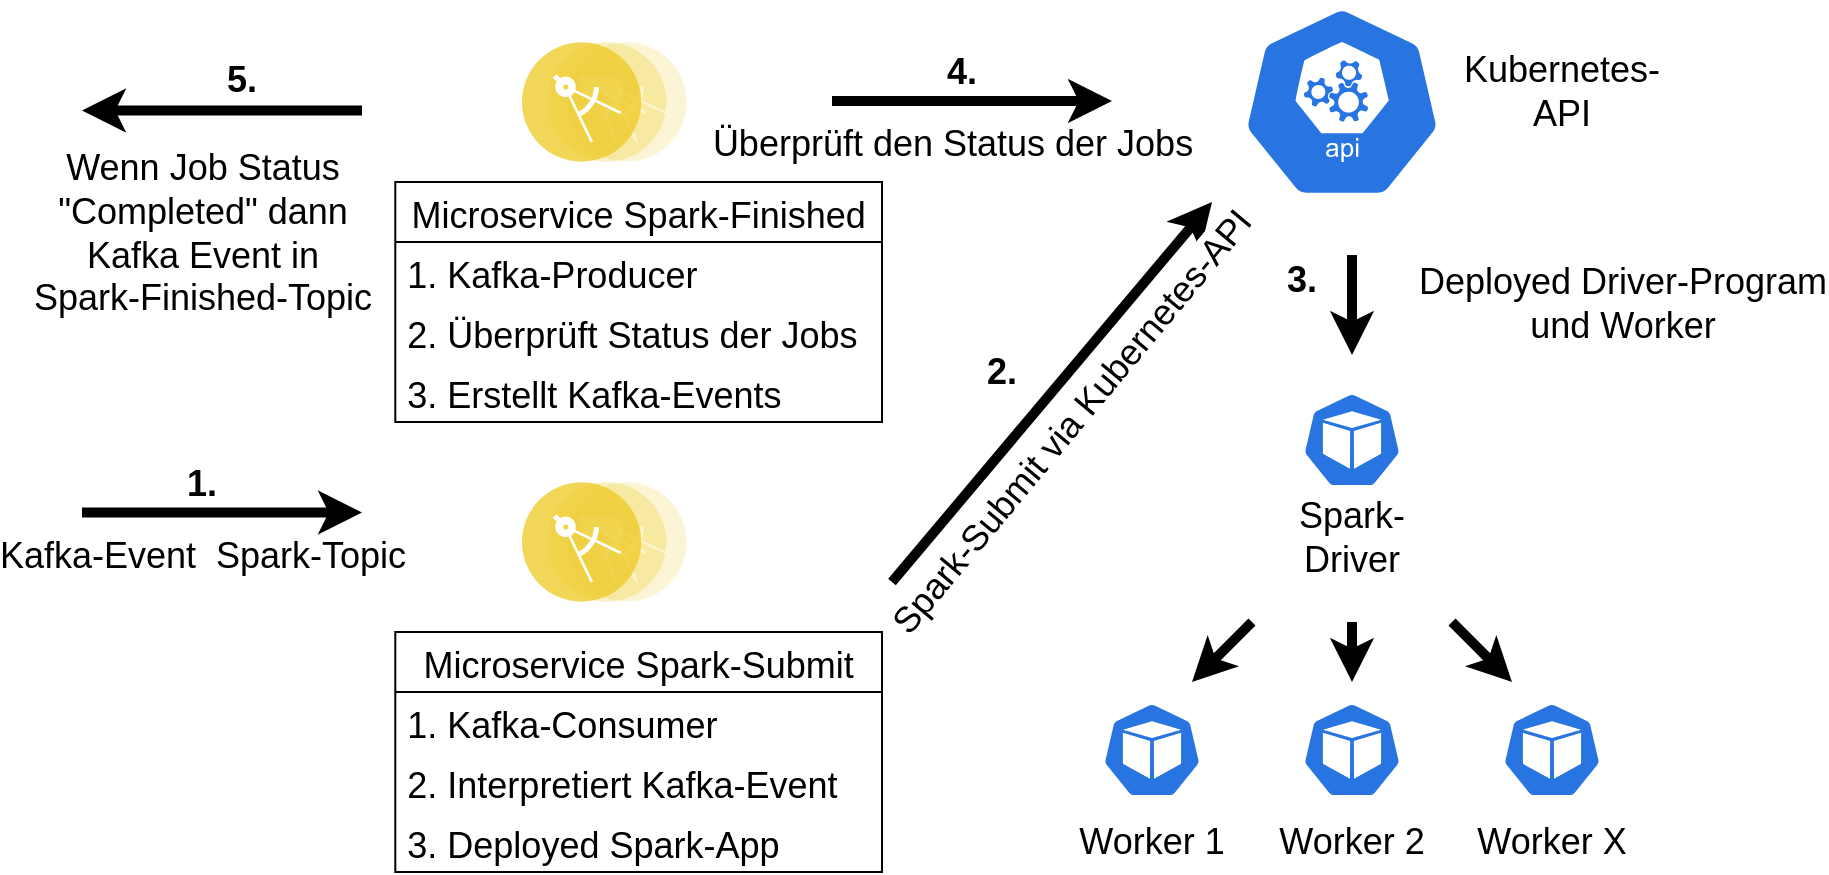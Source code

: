 <mxfile version="20.3.0" type="device"><diagram id="1iSAn4KC_TIEScZQcpD9" name="Seite-1"><mxGraphModel dx="2253" dy="816" grid="1" gridSize="10" guides="1" tooltips="1" connect="1" arrows="1" fold="1" page="1" pageScale="1" pageWidth="827" pageHeight="1169" math="0" shadow="0"><root><mxCell id="0"/><mxCell id="1" parent="0"/><mxCell id="X6VNWa3xwLBEhDxxBi3k-3" value="" style="aspect=fixed;perimeter=ellipsePerimeter;html=1;align=center;shadow=0;dashed=0;fontColor=#4277BB;labelBackgroundColor=#ffffff;fontSize=18;spacingTop=3;image;image=img/lib/ibm/applications/microservice.svg;" parent="1" vertex="1"><mxGeometry x="240" y="340" width="82.2" height="60" as="geometry"/></mxCell><mxCell id="X6VNWa3xwLBEhDxxBi3k-4" value="" style="aspect=fixed;perimeter=ellipsePerimeter;html=1;align=center;shadow=0;dashed=0;fontColor=#4277BB;labelBackgroundColor=#ffffff;fontSize=18;spacingTop=3;image;image=img/lib/ibm/applications/microservice.svg;" parent="1" vertex="1"><mxGeometry x="240" y="120" width="82.2" height="60" as="geometry"/></mxCell><mxCell id="X6VNWa3xwLBEhDxxBi3k-5" value="" style="endArrow=classic;html=1;rounded=0;strokeWidth=5;fontSize=18;" parent="1" edge="1"><mxGeometry width="50" height="50" relative="1" as="geometry"><mxPoint x="80" y="355.25" as="sourcePoint"/><mxPoint x="160" y="355.25" as="targetPoint"/><Array as="points"><mxPoint x="20" y="355.25"/></Array></mxGeometry></mxCell><mxCell id="X6VNWa3xwLBEhDxxBi3k-6" value="Kafka-Event&amp;nbsp; Spark-Topic" style="edgeLabel;html=1;align=center;verticalAlign=middle;resizable=0;points=[];fontSize=18;" parent="X6VNWa3xwLBEhDxxBi3k-5" vertex="1" connectable="0"><mxGeometry x="0.44" y="-2" relative="1" as="geometry"><mxPoint x="-24" y="19" as="offset"/></mxGeometry></mxCell><mxCell id="X6VNWa3xwLBEhDxxBi3k-7" value="" style="endArrow=classic;html=1;rounded=0;strokeWidth=5;fontSize=18;" parent="1" edge="1"><mxGeometry width="50" height="50" relative="1" as="geometry"><mxPoint x="425" y="390" as="sourcePoint"/><mxPoint x="585" y="200" as="targetPoint"/><Array as="points"><mxPoint x="425" y="390"/></Array></mxGeometry></mxCell><mxCell id="X6VNWa3xwLBEhDxxBi3k-8" value="Spark-Submit via Kubernetes-API" style="edgeLabel;html=1;align=center;verticalAlign=middle;resizable=0;points=[];rotation=-50.2;fontSize=18;" parent="X6VNWa3xwLBEhDxxBi3k-7" vertex="1" connectable="0"><mxGeometry x="0.44" y="-2" relative="1" as="geometry"><mxPoint x="-27" y="56" as="offset"/></mxGeometry></mxCell><object label="" id="X6VNWa3xwLBEhDxxBi3k-9"><mxCell style="sketch=0;html=1;dashed=0;whitespace=wrap;fillColor=#2875E2;strokeColor=#ffffff;points=[[0.005,0.63,0],[0.1,0.2,0],[0.9,0.2,0],[0.5,0,0],[0.995,0.63,0],[0.72,0.99,0],[0.5,1,0],[0.28,0.99,0]];shape=mxgraph.kubernetes.icon;prIcon=api;fontSize=18;" parent="1" vertex="1"><mxGeometry x="600" y="100" width="100" height="100" as="geometry"/></mxCell></object><mxCell id="X6VNWa3xwLBEhDxxBi3k-11" value="Kubernetes-API" style="text;html=1;strokeColor=none;fillColor=none;align=center;verticalAlign=middle;whiteSpace=wrap;rounded=0;fontSize=18;" parent="1" vertex="1"><mxGeometry x="710" y="130" width="100" height="30" as="geometry"/></mxCell><mxCell id="X6VNWa3xwLBEhDxxBi3k-13" value="Microservice Spark-Submit" style="swimlane;fontStyle=0;childLayout=stackLayout;horizontal=1;startSize=30;horizontalStack=0;resizeParent=1;resizeParentMax=0;resizeLast=0;collapsible=1;marginBottom=0;fontColor=#000000;fontSize=18;" parent="1" vertex="1"><mxGeometry x="176.65" y="415" width="243.35" height="120" as="geometry"><mxRectangle x="211.1" y="465" width="60" height="30" as="alternateBounds"/></mxGeometry></mxCell><mxCell id="X6VNWa3xwLBEhDxxBi3k-14" value="1. Kafka-Consumer" style="text;strokeColor=none;fillColor=none;align=left;verticalAlign=middle;spacingLeft=4;spacingRight=4;overflow=hidden;points=[[0,0.5],[1,0.5]];portConstraint=eastwest;rotatable=0;fontColor=#000000;fontSize=18;" parent="X6VNWa3xwLBEhDxxBi3k-13" vertex="1"><mxGeometry y="30" width="243.35" height="30" as="geometry"/></mxCell><mxCell id="X6VNWa3xwLBEhDxxBi3k-15" value="2. Interpretiert Kafka-Event" style="text;strokeColor=none;fillColor=none;align=left;verticalAlign=middle;spacingLeft=4;spacingRight=4;overflow=hidden;points=[[0,0.5],[1,0.5]];portConstraint=eastwest;rotatable=0;fontColor=#000000;fontSize=18;" parent="X6VNWa3xwLBEhDxxBi3k-13" vertex="1"><mxGeometry y="60" width="243.35" height="30" as="geometry"/></mxCell><mxCell id="X6VNWa3xwLBEhDxxBi3k-16" value="3. Deployed Spark-App" style="text;strokeColor=none;fillColor=none;align=left;verticalAlign=middle;spacingLeft=4;spacingRight=4;overflow=hidden;points=[[0,0.5],[1,0.5]];portConstraint=eastwest;rotatable=0;fontColor=#000000;fontSize=18;" parent="X6VNWa3xwLBEhDxxBi3k-13" vertex="1"><mxGeometry y="90" width="243.35" height="30" as="geometry"/></mxCell><mxCell id="X6VNWa3xwLBEhDxxBi3k-19" value="" style="endArrow=classic;html=1;rounded=0;strokeWidth=5;fontSize=18;" parent="1" edge="1"><mxGeometry width="50" height="50" relative="1" as="geometry"><mxPoint x="655" y="226.5" as="sourcePoint"/><mxPoint x="655" y="276.5" as="targetPoint"/><Array as="points"/></mxGeometry></mxCell><mxCell id="X6VNWa3xwLBEhDxxBi3k-20" value="Deployed Driver-Program &lt;br&gt;und Worker" style="edgeLabel;html=1;align=center;verticalAlign=middle;resizable=0;points=[];fontSize=18;" parent="X6VNWa3xwLBEhDxxBi3k-19" vertex="1" connectable="0"><mxGeometry x="0.44" y="-2" relative="1" as="geometry"><mxPoint x="137" y="-12" as="offset"/></mxGeometry></mxCell><mxCell id="X6VNWa3xwLBEhDxxBi3k-21" value="" style="sketch=0;html=1;dashed=0;whitespace=wrap;fillColor=#2875E2;strokeColor=#ffffff;points=[[0.005,0.63,0],[0.1,0.2,0],[0.9,0.2,0],[0.5,0,0],[0.995,0.63,0],[0.72,0.99,0],[0.5,1,0],[0.28,0.99,0]];shape=mxgraph.kubernetes.icon;prIcon=pod;fontColor=#000000;fontSize=18;" parent="1" vertex="1"><mxGeometry x="630" y="295" width="50" height="48" as="geometry"/></mxCell><mxCell id="X6VNWa3xwLBEhDxxBi3k-22" value="Spark-Driver" style="text;html=1;strokeColor=none;fillColor=none;align=center;verticalAlign=middle;whiteSpace=wrap;rounded=0;fontSize=18;" parent="1" vertex="1"><mxGeometry x="605" y="353" width="100" height="30" as="geometry"/></mxCell><mxCell id="X6VNWa3xwLBEhDxxBi3k-23" value="" style="sketch=0;html=1;dashed=0;whitespace=wrap;fillColor=#2875E2;strokeColor=#ffffff;points=[[0.005,0.63,0],[0.1,0.2,0],[0.9,0.2,0],[0.5,0,0],[0.995,0.63,0],[0.72,0.99,0],[0.5,1,0],[0.28,0.99,0]];shape=mxgraph.kubernetes.icon;prIcon=pod;fontColor=#000000;fontSize=18;" parent="1" vertex="1"><mxGeometry x="530" y="450" width="50" height="48" as="geometry"/></mxCell><mxCell id="X6VNWa3xwLBEhDxxBi3k-24" value="Worker 1" style="text;html=1;strokeColor=none;fillColor=none;align=center;verticalAlign=middle;whiteSpace=wrap;rounded=0;fontSize=18;" parent="1" vertex="1"><mxGeometry x="505" y="505" width="100" height="30" as="geometry"/></mxCell><mxCell id="X6VNWa3xwLBEhDxxBi3k-30" value="" style="sketch=0;html=1;dashed=0;whitespace=wrap;fillColor=#2875E2;strokeColor=#ffffff;points=[[0.005,0.63,0],[0.1,0.2,0],[0.9,0.2,0],[0.5,0,0],[0.995,0.63,0],[0.72,0.99,0],[0.5,1,0],[0.28,0.99,0]];shape=mxgraph.kubernetes.icon;prIcon=pod;fontColor=#000000;fontSize=18;" parent="1" vertex="1"><mxGeometry x="630" y="450" width="50" height="48" as="geometry"/></mxCell><mxCell id="X6VNWa3xwLBEhDxxBi3k-31" value="Worker 2" style="text;html=1;strokeColor=none;fillColor=none;align=center;verticalAlign=middle;whiteSpace=wrap;rounded=0;fontSize=18;" parent="1" vertex="1"><mxGeometry x="605" y="505" width="100" height="30" as="geometry"/></mxCell><mxCell id="X6VNWa3xwLBEhDxxBi3k-32" value="" style="sketch=0;html=1;dashed=0;whitespace=wrap;fillColor=#2875E2;strokeColor=#ffffff;points=[[0.005,0.63,0],[0.1,0.2,0],[0.9,0.2,0],[0.5,0,0],[0.995,0.63,0],[0.72,0.99,0],[0.5,1,0],[0.28,0.99,0]];shape=mxgraph.kubernetes.icon;prIcon=pod;fontColor=#000000;fontSize=18;" parent="1" vertex="1"><mxGeometry x="730" y="450" width="50" height="48" as="geometry"/></mxCell><mxCell id="X6VNWa3xwLBEhDxxBi3k-33" value="Worker X" style="text;html=1;strokeColor=none;fillColor=none;align=center;verticalAlign=middle;whiteSpace=wrap;rounded=0;fontSize=18;" parent="1" vertex="1"><mxGeometry x="705" y="505" width="100" height="30" as="geometry"/></mxCell><mxCell id="X6VNWa3xwLBEhDxxBi3k-38" value="" style="endArrow=classic;html=1;rounded=0;strokeWidth=5;exitX=0.5;exitY=1;exitDx=0;exitDy=0;fontSize=18;" parent="1" edge="1"><mxGeometry width="50" height="50" relative="1" as="geometry"><mxPoint x="655" y="410" as="sourcePoint"/><mxPoint x="655" y="440" as="targetPoint"/><Array as="points"/></mxGeometry></mxCell><mxCell id="X6VNWa3xwLBEhDxxBi3k-39" value="" style="endArrow=classic;html=1;rounded=0;strokeWidth=5;fontSize=18;" parent="1" edge="1"><mxGeometry width="50" height="50" relative="1" as="geometry"><mxPoint x="705" y="410" as="sourcePoint"/><mxPoint x="735" y="440" as="targetPoint"/><Array as="points"/></mxGeometry></mxCell><mxCell id="X6VNWa3xwLBEhDxxBi3k-40" value="" style="endArrow=classic;html=1;rounded=0;strokeWidth=5;fontSize=18;" parent="1" edge="1"><mxGeometry width="50" height="50" relative="1" as="geometry"><mxPoint x="605" y="410" as="sourcePoint"/><mxPoint x="575" y="440" as="targetPoint"/><Array as="points"/></mxGeometry></mxCell><mxCell id="X6VNWa3xwLBEhDxxBi3k-41" value="" style="endArrow=classic;html=1;rounded=0;strokeWidth=5;fontSize=18;" parent="1" edge="1"><mxGeometry width="50" height="50" relative="1" as="geometry"><mxPoint x="455" y="149.5" as="sourcePoint"/><mxPoint x="535" y="149.5" as="targetPoint"/><Array as="points"><mxPoint x="395" y="149.5"/></Array></mxGeometry></mxCell><mxCell id="X6VNWa3xwLBEhDxxBi3k-42" value="Überprüft den Status der Jobs" style="edgeLabel;html=1;align=center;verticalAlign=middle;resizable=0;points=[];fontSize=18;" parent="X6VNWa3xwLBEhDxxBi3k-41" vertex="1" connectable="0"><mxGeometry x="0.44" y="-2" relative="1" as="geometry"><mxPoint x="-24" y="19" as="offset"/></mxGeometry></mxCell><mxCell id="X6VNWa3xwLBEhDxxBi3k-43" value="" style="endArrow=classic;html=1;rounded=0;strokeWidth=5;fontSize=18;" parent="1" edge="1"><mxGeometry width="50" height="50" relative="1" as="geometry"><mxPoint x="100" y="154.25" as="sourcePoint"/><mxPoint x="20" y="154.25" as="targetPoint"/><Array as="points"><mxPoint x="160" y="154.25"/></Array></mxGeometry></mxCell><mxCell id="X6VNWa3xwLBEhDxxBi3k-44" value="Wenn Job Status &lt;br style=&quot;font-size: 18px;&quot;&gt;&quot;Completed&quot; dann&lt;br style=&quot;font-size: 18px;&quot;&gt;Kafka Event in &lt;br style=&quot;font-size: 18px;&quot;&gt;Spark-Finished-Topic" style="edgeLabel;html=1;align=center;verticalAlign=middle;resizable=0;points=[];fontSize=18;" parent="X6VNWa3xwLBEhDxxBi3k-43" vertex="1" connectable="0"><mxGeometry x="0.44" y="-2" relative="1" as="geometry"><mxPoint x="4" y="63" as="offset"/></mxGeometry></mxCell><mxCell id="X6VNWa3xwLBEhDxxBi3k-45" value="Microservice Spark-Finished" style="swimlane;fontStyle=0;childLayout=stackLayout;horizontal=1;startSize=30;horizontalStack=0;resizeParent=1;resizeParentMax=0;resizeLast=0;collapsible=1;marginBottom=0;fontColor=#000000;fontSize=18;" parent="1" vertex="1"><mxGeometry x="176.65" y="190" width="243.35" height="120" as="geometry"><mxRectangle x="211.1" y="465" width="60" height="30" as="alternateBounds"/></mxGeometry></mxCell><mxCell id="X6VNWa3xwLBEhDxxBi3k-46" value="1. Kafka-Producer" style="text;strokeColor=none;fillColor=none;align=left;verticalAlign=middle;spacingLeft=4;spacingRight=4;overflow=hidden;points=[[0,0.5],[1,0.5]];portConstraint=eastwest;rotatable=0;fontColor=#000000;fontSize=18;" parent="X6VNWa3xwLBEhDxxBi3k-45" vertex="1"><mxGeometry y="30" width="243.35" height="30" as="geometry"/></mxCell><mxCell id="X6VNWa3xwLBEhDxxBi3k-47" value="2. Überprüft Status der Jobs" style="text;strokeColor=none;fillColor=none;align=left;verticalAlign=middle;spacingLeft=4;spacingRight=4;overflow=hidden;points=[[0,0.5],[1,0.5]];portConstraint=eastwest;rotatable=0;fontColor=#000000;fontSize=18;" parent="X6VNWa3xwLBEhDxxBi3k-45" vertex="1"><mxGeometry y="60" width="243.35" height="30" as="geometry"/></mxCell><mxCell id="X6VNWa3xwLBEhDxxBi3k-48" value="3. Erstellt Kafka-Events" style="text;strokeColor=none;fillColor=none;align=left;verticalAlign=middle;spacingLeft=4;spacingRight=4;overflow=hidden;points=[[0,0.5],[1,0.5]];portConstraint=eastwest;rotatable=0;fontColor=#000000;fontSize=18;" parent="X6VNWa3xwLBEhDxxBi3k-45" vertex="1"><mxGeometry y="90" width="243.35" height="30" as="geometry"/></mxCell><mxCell id="X6VNWa3xwLBEhDxxBi3k-49" value="&lt;b style=&quot;font-size: 18px;&quot;&gt;&lt;font style=&quot;font-size: 18px;&quot;&gt;1.&lt;/font&gt;&lt;/b&gt;" style="text;html=1;strokeColor=none;fillColor=none;align=center;verticalAlign=middle;whiteSpace=wrap;rounded=0;fontColor=#000000;fontSize=18;" parent="1" vertex="1"><mxGeometry x="50" y="325.75" width="60" height="30" as="geometry"/></mxCell><mxCell id="X6VNWa3xwLBEhDxxBi3k-50" value="&lt;b style=&quot;font-size: 18px;&quot;&gt;&lt;font style=&quot;font-size: 18px;&quot;&gt;2.&lt;/font&gt;&lt;/b&gt;" style="text;html=1;strokeColor=none;fillColor=none;align=center;verticalAlign=middle;whiteSpace=wrap;rounded=0;fontColor=#000000;fontSize=18;" parent="1" vertex="1"><mxGeometry x="450" y="270" width="60" height="30" as="geometry"/></mxCell><mxCell id="X6VNWa3xwLBEhDxxBi3k-51" value="&lt;b style=&quot;font-size: 18px;&quot;&gt;&lt;font style=&quot;font-size: 18px;&quot;&gt;3.&lt;/font&gt;&lt;/b&gt;" style="text;html=1;strokeColor=none;fillColor=none;align=center;verticalAlign=middle;whiteSpace=wrap;rounded=0;fontColor=#000000;fontSize=18;" parent="1" vertex="1"><mxGeometry x="600" y="223.5" width="60" height="30" as="geometry"/></mxCell><mxCell id="X6VNWa3xwLBEhDxxBi3k-54" value="&lt;b style=&quot;font-size: 18px;&quot;&gt;&lt;font style=&quot;font-size: 18px;&quot;&gt;4.&lt;/font&gt;&lt;/b&gt;" style="text;html=1;strokeColor=none;fillColor=none;align=center;verticalAlign=middle;whiteSpace=wrap;rounded=0;fontColor=#000000;fontSize=18;" parent="1" vertex="1"><mxGeometry x="430" y="120" width="60" height="30" as="geometry"/></mxCell><mxCell id="X6VNWa3xwLBEhDxxBi3k-55" value="&lt;b style=&quot;font-size: 18px;&quot;&gt;&lt;font style=&quot;font-size: 18px;&quot;&gt;5.&lt;/font&gt;&lt;/b&gt;" style="text;html=1;strokeColor=none;fillColor=none;align=center;verticalAlign=middle;whiteSpace=wrap;rounded=0;fontColor=#000000;fontSize=18;" parent="1" vertex="1"><mxGeometry x="70" y="123.75" width="60" height="30" as="geometry"/></mxCell></root></mxGraphModel></diagram></mxfile>